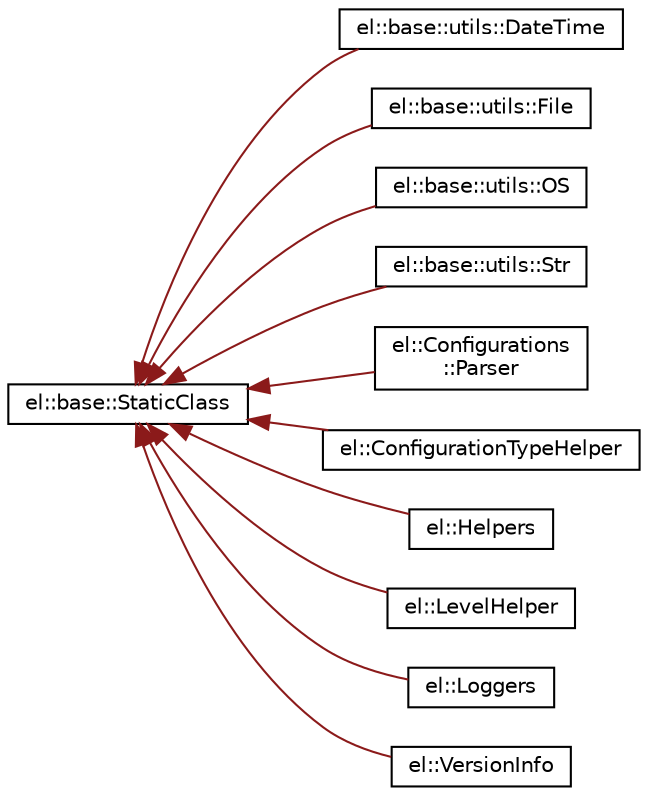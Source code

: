 digraph "Graphical Class Hierarchy"
{
  edge [fontname="Helvetica",fontsize="10",labelfontname="Helvetica",labelfontsize="10"];
  node [fontname="Helvetica",fontsize="10",shape=record];
  rankdir="LR";
  Node1 [label="el::base::StaticClass",height=0.2,width=0.4,color="black", fillcolor="white", style="filled",URL="$classel_1_1base_1_1_static_class.html",tooltip="Internal helper class that makes all default constructors private. "];
  Node1 -> Node2 [dir="back",color="firebrick4",fontsize="10",style="solid",fontname="Helvetica"];
  Node2 [label="el::base::utils::DateTime",height=0.2,width=0.4,color="black", fillcolor="white", style="filled",URL="$classel_1_1base_1_1utils_1_1_date_time.html",tooltip="Contains utilities for cross-platform date/time. This class make use of el::base::utils::Str. "];
  Node1 -> Node3 [dir="back",color="firebrick4",fontsize="10",style="solid",fontname="Helvetica"];
  Node3 [label="el::base::utils::File",height=0.2,width=0.4,color="black", fillcolor="white", style="filled",URL="$classel_1_1base_1_1utils_1_1_file.html"];
  Node1 -> Node4 [dir="back",color="firebrick4",fontsize="10",style="solid",fontname="Helvetica"];
  Node4 [label="el::base::utils::OS",height=0.2,width=0.4,color="black", fillcolor="white", style="filled",URL="$classel_1_1base_1_1utils_1_1_o_s.html",tooltip="Operating System helper static class used internally. You should not use it. "];
  Node1 -> Node5 [dir="back",color="firebrick4",fontsize="10",style="solid",fontname="Helvetica"];
  Node5 [label="el::base::utils::Str",height=0.2,width=0.4,color="black", fillcolor="white", style="filled",URL="$classel_1_1base_1_1utils_1_1_str.html",tooltip="String utilities helper class used internally. You should not use it. "];
  Node1 -> Node6 [dir="back",color="firebrick4",fontsize="10",style="solid",fontname="Helvetica"];
  Node6 [label="el::Configurations\l::Parser",height=0.2,width=0.4,color="black", fillcolor="white", style="filled",URL="$classel_1_1_configurations_1_1_parser.html",tooltip="Parser used internally to parse configurations from file or text. "];
  Node1 -> Node7 [dir="back",color="firebrick4",fontsize="10",style="solid",fontname="Helvetica"];
  Node7 [label="el::ConfigurationTypeHelper",height=0.2,width=0.4,color="black", fillcolor="white", style="filled",URL="$classel_1_1_configuration_type_helper.html",tooltip="Static class that contains helper functions for el::ConfigurationType. "];
  Node1 -> Node8 [dir="back",color="firebrick4",fontsize="10",style="solid",fontname="Helvetica"];
  Node8 [label="el::Helpers",height=0.2,width=0.4,color="black", fillcolor="white", style="filled",URL="$classel_1_1_helpers.html",tooltip="Static helpers for developers. "];
  Node1 -> Node9 [dir="back",color="firebrick4",fontsize="10",style="solid",fontname="Helvetica"];
  Node9 [label="el::LevelHelper",height=0.2,width=0.4,color="black", fillcolor="white", style="filled",URL="$classel_1_1_level_helper.html",tooltip="Static class that contains helper functions for el::Level. "];
  Node1 -> Node10 [dir="back",color="firebrick4",fontsize="10",style="solid",fontname="Helvetica"];
  Node10 [label="el::Loggers",height=0.2,width=0.4,color="black", fillcolor="white", style="filled",URL="$classel_1_1_loggers.html",tooltip="Static helpers to deal with loggers and their configurations. "];
  Node1 -> Node11 [dir="back",color="firebrick4",fontsize="10",style="solid",fontname="Helvetica"];
  Node11 [label="el::VersionInfo",height=0.2,width=0.4,color="black", fillcolor="white", style="filled",URL="$classel_1_1_version_info.html"];
}
